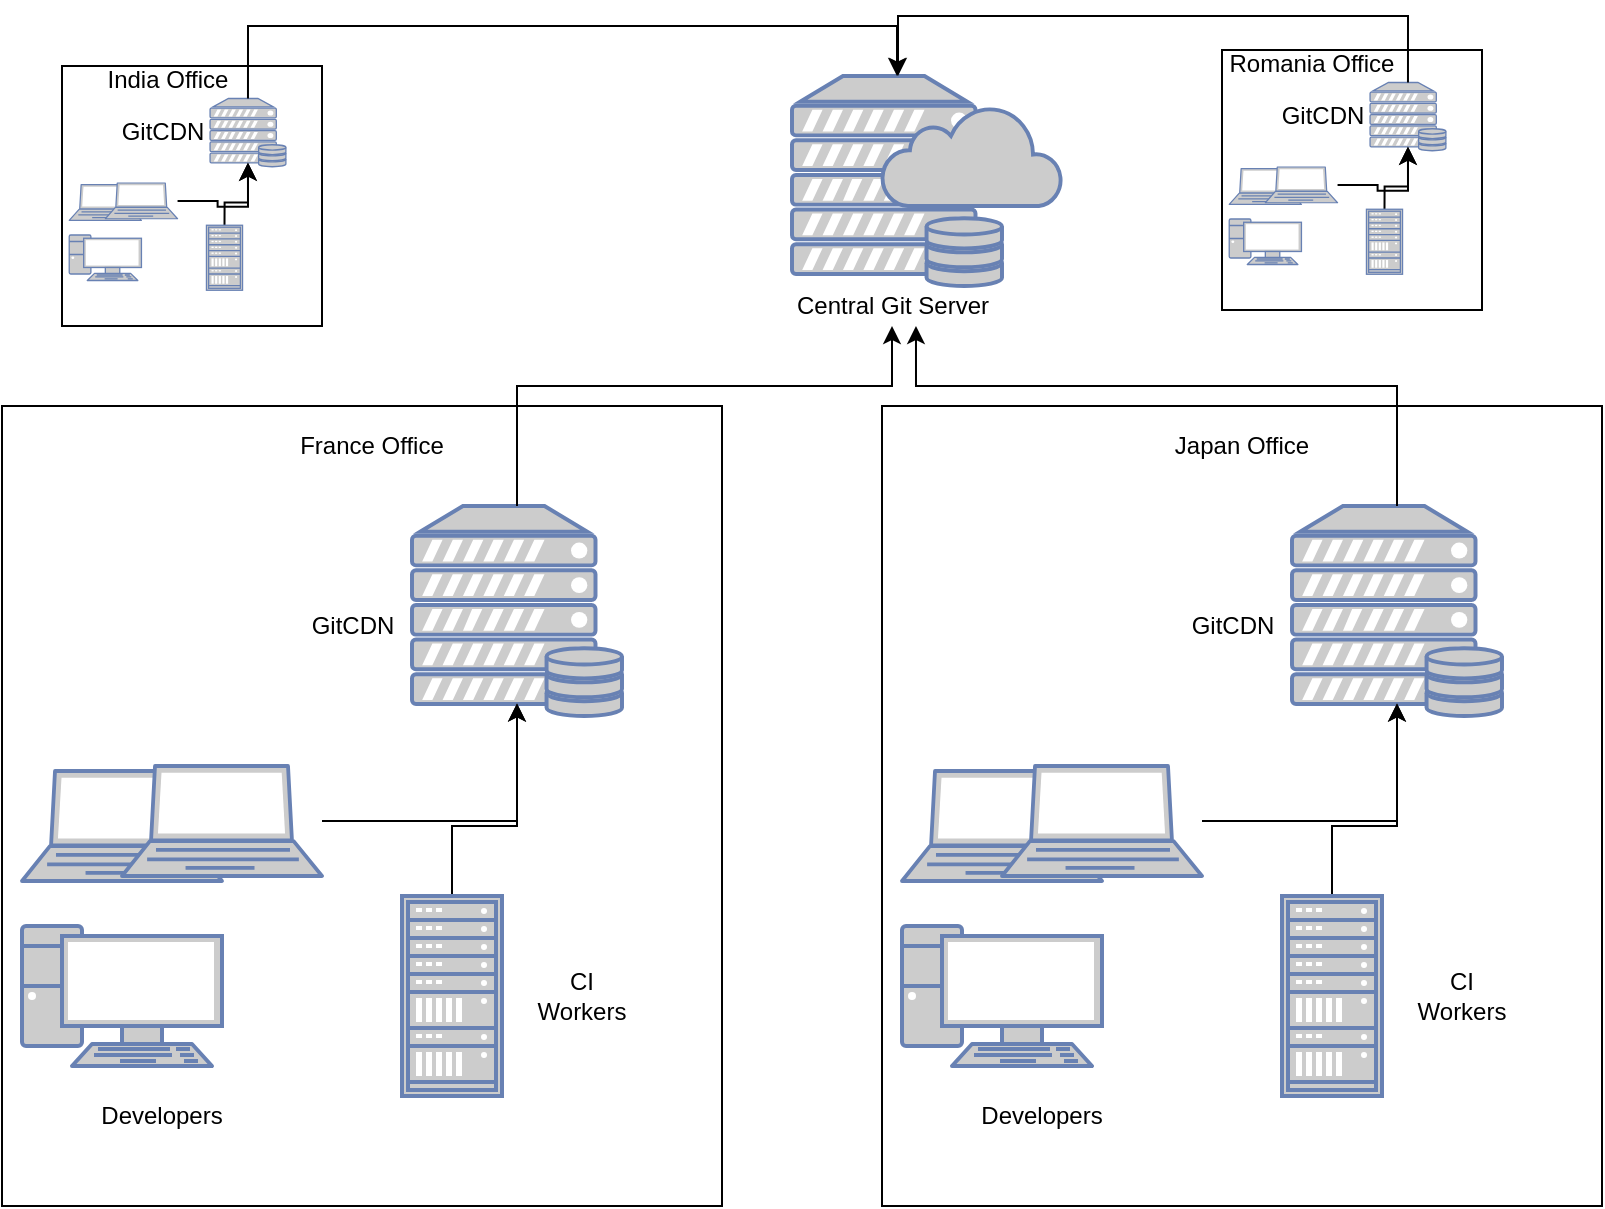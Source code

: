 <mxfile version="13.0.8"><diagram id="4lonvMB9o6tKKNRBKrVu" name="Page-1"><mxGraphModel dx="946" dy="573" grid="1" gridSize="10" guides="1" tooltips="1" connect="1" arrows="1" fold="1" page="1" pageScale="1" pageWidth="827" pageHeight="1169" math="0" shadow="0"><root><mxCell id="0"/><mxCell id="1" parent="0"/><mxCell id="d9KaIsUnQ2mpMl_YPBpg-8" value="Central Git Server" style="text;html=1;resizable=0;autosize=1;align=center;verticalAlign=middle;points=[];fillColor=none;strokeColor=none;rounded=0;" vertex="1" parent="1"><mxGeometry x="390" y="180" width="110" height="20" as="geometry"/></mxCell><mxCell id="d9KaIsUnQ2mpMl_YPBpg-10" value="" style="fontColor=#0066CC;verticalAlign=top;verticalLabelPosition=bottom;labelPosition=center;align=center;html=1;outlineConnect=0;fillColor=#CCCCCC;strokeColor=#6881B3;gradientColor=none;gradientDirection=north;strokeWidth=2;shape=mxgraph.networks.server_storage;" vertex="1" parent="1"><mxGeometry x="395" y="75" width="105" height="105" as="geometry"/></mxCell><mxCell id="d9KaIsUnQ2mpMl_YPBpg-11" value="" style="html=1;outlineConnect=0;fillColor=#CCCCCC;strokeColor=#6881B3;gradientColor=none;gradientDirection=north;strokeWidth=2;shape=mxgraph.networks.cloud;fontColor=#ffffff;" vertex="1" parent="1"><mxGeometry x="440" y="90" width="90" height="50" as="geometry"/></mxCell><mxCell id="d9KaIsUnQ2mpMl_YPBpg-20" value="" style="group" vertex="1" connectable="0" parent="1"><mxGeometry y="240" width="360" height="400" as="geometry"/></mxCell><mxCell id="d9KaIsUnQ2mpMl_YPBpg-12" value="" style="rounded=0;whiteSpace=wrap;html=1;" vertex="1" parent="d9KaIsUnQ2mpMl_YPBpg-20"><mxGeometry width="360" height="400" as="geometry"/></mxCell><mxCell id="d9KaIsUnQ2mpMl_YPBpg-1" value="" style="fontColor=#0066CC;verticalAlign=top;verticalLabelPosition=bottom;labelPosition=center;align=center;html=1;outlineConnect=0;fillColor=#CCCCCC;strokeColor=#6881B3;gradientColor=none;gradientDirection=north;strokeWidth=2;shape=mxgraph.networks.server_storage;" vertex="1" parent="d9KaIsUnQ2mpMl_YPBpg-20"><mxGeometry x="205" y="50" width="105" height="105" as="geometry"/></mxCell><mxCell id="d9KaIsUnQ2mpMl_YPBpg-2" value="" style="fontColor=#0066CC;verticalAlign=top;verticalLabelPosition=bottom;labelPosition=center;align=center;html=1;outlineConnect=0;fillColor=#CCCCCC;strokeColor=#6881B3;gradientColor=none;gradientDirection=north;strokeWidth=2;shape=mxgraph.networks.laptop;" vertex="1" parent="d9KaIsUnQ2mpMl_YPBpg-20"><mxGeometry x="10" y="182.5" width="100" height="55" as="geometry"/></mxCell><mxCell id="d9KaIsUnQ2mpMl_YPBpg-18" style="edgeStyle=orthogonalEdgeStyle;rounded=0;orthogonalLoop=1;jettySize=auto;html=1;entryX=0.5;entryY=0.94;entryDx=0;entryDy=0;entryPerimeter=0;" edge="1" parent="d9KaIsUnQ2mpMl_YPBpg-20" source="d9KaIsUnQ2mpMl_YPBpg-3" target="d9KaIsUnQ2mpMl_YPBpg-1"><mxGeometry relative="1" as="geometry"><mxPoint x="258" y="155" as="targetPoint"/></mxGeometry></mxCell><mxCell id="d9KaIsUnQ2mpMl_YPBpg-3" value="" style="fontColor=#0066CC;verticalAlign=top;verticalLabelPosition=bottom;labelPosition=center;align=center;html=1;outlineConnect=0;fillColor=#CCCCCC;strokeColor=#6881B3;gradientColor=none;gradientDirection=north;strokeWidth=2;shape=mxgraph.networks.laptop;" vertex="1" parent="d9KaIsUnQ2mpMl_YPBpg-20"><mxGeometry x="60" y="180" width="100" height="55" as="geometry"/></mxCell><mxCell id="d9KaIsUnQ2mpMl_YPBpg-4" value="" style="fontColor=#0066CC;verticalAlign=top;verticalLabelPosition=bottom;labelPosition=center;align=center;html=1;outlineConnect=0;fillColor=#CCCCCC;strokeColor=#6881B3;gradientColor=none;gradientDirection=north;strokeWidth=2;shape=mxgraph.networks.pc;" vertex="1" parent="d9KaIsUnQ2mpMl_YPBpg-20"><mxGeometry x="10" y="260" width="100" height="70" as="geometry"/></mxCell><mxCell id="d9KaIsUnQ2mpMl_YPBpg-19" style="edgeStyle=orthogonalEdgeStyle;rounded=0;orthogonalLoop=1;jettySize=auto;html=1;exitX=0.5;exitY=0;exitDx=0;exitDy=0;exitPerimeter=0;entryX=0.5;entryY=0.94;entryDx=0;entryDy=0;entryPerimeter=0;" edge="1" parent="d9KaIsUnQ2mpMl_YPBpg-20" source="d9KaIsUnQ2mpMl_YPBpg-6" target="d9KaIsUnQ2mpMl_YPBpg-1"><mxGeometry relative="1" as="geometry"><mxPoint x="258" y="160" as="targetPoint"/><Array as="points"><mxPoint x="225" y="210"/><mxPoint x="258" y="210"/></Array></mxGeometry></mxCell><mxCell id="d9KaIsUnQ2mpMl_YPBpg-6" value="" style="fontColor=#0066CC;verticalAlign=top;verticalLabelPosition=bottom;labelPosition=center;align=center;html=1;outlineConnect=0;fillColor=#CCCCCC;strokeColor=#6881B3;gradientColor=none;gradientDirection=north;strokeWidth=2;shape=mxgraph.networks.rack;" vertex="1" parent="d9KaIsUnQ2mpMl_YPBpg-20"><mxGeometry x="200" y="245" width="50" height="100" as="geometry"/></mxCell><mxCell id="d9KaIsUnQ2mpMl_YPBpg-9" value="GitCDN" style="text;html=1;resizable=0;autosize=1;align=center;verticalAlign=middle;points=[];fillColor=none;strokeColor=none;rounded=0;" vertex="1" parent="d9KaIsUnQ2mpMl_YPBpg-20"><mxGeometry x="145" y="100" width="60" height="20" as="geometry"/></mxCell><mxCell id="d9KaIsUnQ2mpMl_YPBpg-13" value="CI Workers" style="text;html=1;strokeColor=none;fillColor=none;align=center;verticalAlign=middle;whiteSpace=wrap;rounded=0;" vertex="1" parent="d9KaIsUnQ2mpMl_YPBpg-20"><mxGeometry x="270" y="285" width="40" height="20" as="geometry"/></mxCell><mxCell id="d9KaIsUnQ2mpMl_YPBpg-15" value="Developers" style="text;html=1;strokeColor=none;fillColor=none;align=center;verticalAlign=middle;whiteSpace=wrap;rounded=0;" vertex="1" parent="d9KaIsUnQ2mpMl_YPBpg-20"><mxGeometry x="60" y="345" width="40" height="20" as="geometry"/></mxCell><mxCell id="d9KaIsUnQ2mpMl_YPBpg-33" value="France Office" style="text;html=1;strokeColor=none;fillColor=none;align=center;verticalAlign=middle;whiteSpace=wrap;rounded=0;" vertex="1" parent="d9KaIsUnQ2mpMl_YPBpg-20"><mxGeometry x="130" y="10" width="110" height="20" as="geometry"/></mxCell><mxCell id="d9KaIsUnQ2mpMl_YPBpg-21" value="" style="group" vertex="1" connectable="0" parent="1"><mxGeometry x="440" y="240" width="360" height="400" as="geometry"/></mxCell><mxCell id="d9KaIsUnQ2mpMl_YPBpg-22" value="" style="rounded=0;whiteSpace=wrap;html=1;" vertex="1" parent="d9KaIsUnQ2mpMl_YPBpg-21"><mxGeometry width="360" height="400" as="geometry"/></mxCell><mxCell id="d9KaIsUnQ2mpMl_YPBpg-23" value="" style="fontColor=#0066CC;verticalAlign=top;verticalLabelPosition=bottom;labelPosition=center;align=center;html=1;outlineConnect=0;fillColor=#CCCCCC;strokeColor=#6881B3;gradientColor=none;gradientDirection=north;strokeWidth=2;shape=mxgraph.networks.server_storage;" vertex="1" parent="d9KaIsUnQ2mpMl_YPBpg-21"><mxGeometry x="205" y="50" width="105" height="105" as="geometry"/></mxCell><mxCell id="d9KaIsUnQ2mpMl_YPBpg-24" value="" style="fontColor=#0066CC;verticalAlign=top;verticalLabelPosition=bottom;labelPosition=center;align=center;html=1;outlineConnect=0;fillColor=#CCCCCC;strokeColor=#6881B3;gradientColor=none;gradientDirection=north;strokeWidth=2;shape=mxgraph.networks.laptop;" vertex="1" parent="d9KaIsUnQ2mpMl_YPBpg-21"><mxGeometry x="10" y="182.5" width="100" height="55" as="geometry"/></mxCell><mxCell id="d9KaIsUnQ2mpMl_YPBpg-25" style="edgeStyle=orthogonalEdgeStyle;rounded=0;orthogonalLoop=1;jettySize=auto;html=1;entryX=0.5;entryY=0.94;entryDx=0;entryDy=0;entryPerimeter=0;" edge="1" parent="d9KaIsUnQ2mpMl_YPBpg-21" source="d9KaIsUnQ2mpMl_YPBpg-26" target="d9KaIsUnQ2mpMl_YPBpg-23"><mxGeometry relative="1" as="geometry"><mxPoint x="258" y="155" as="targetPoint"/></mxGeometry></mxCell><mxCell id="d9KaIsUnQ2mpMl_YPBpg-26" value="" style="fontColor=#0066CC;verticalAlign=top;verticalLabelPosition=bottom;labelPosition=center;align=center;html=1;outlineConnect=0;fillColor=#CCCCCC;strokeColor=#6881B3;gradientColor=none;gradientDirection=north;strokeWidth=2;shape=mxgraph.networks.laptop;" vertex="1" parent="d9KaIsUnQ2mpMl_YPBpg-21"><mxGeometry x="60" y="180" width="100" height="55" as="geometry"/></mxCell><mxCell id="d9KaIsUnQ2mpMl_YPBpg-27" value="" style="fontColor=#0066CC;verticalAlign=top;verticalLabelPosition=bottom;labelPosition=center;align=center;html=1;outlineConnect=0;fillColor=#CCCCCC;strokeColor=#6881B3;gradientColor=none;gradientDirection=north;strokeWidth=2;shape=mxgraph.networks.pc;" vertex="1" parent="d9KaIsUnQ2mpMl_YPBpg-21"><mxGeometry x="10" y="260" width="100" height="70" as="geometry"/></mxCell><mxCell id="d9KaIsUnQ2mpMl_YPBpg-28" style="edgeStyle=orthogonalEdgeStyle;rounded=0;orthogonalLoop=1;jettySize=auto;html=1;exitX=0.5;exitY=0;exitDx=0;exitDy=0;exitPerimeter=0;entryX=0.5;entryY=0.94;entryDx=0;entryDy=0;entryPerimeter=0;" edge="1" parent="d9KaIsUnQ2mpMl_YPBpg-21" source="d9KaIsUnQ2mpMl_YPBpg-29" target="d9KaIsUnQ2mpMl_YPBpg-23"><mxGeometry relative="1" as="geometry"><mxPoint x="258" y="160" as="targetPoint"/><Array as="points"><mxPoint x="225" y="210"/><mxPoint x="258" y="210"/></Array></mxGeometry></mxCell><mxCell id="d9KaIsUnQ2mpMl_YPBpg-29" value="" style="fontColor=#0066CC;verticalAlign=top;verticalLabelPosition=bottom;labelPosition=center;align=center;html=1;outlineConnect=0;fillColor=#CCCCCC;strokeColor=#6881B3;gradientColor=none;gradientDirection=north;strokeWidth=2;shape=mxgraph.networks.rack;" vertex="1" parent="d9KaIsUnQ2mpMl_YPBpg-21"><mxGeometry x="200" y="245" width="50" height="100" as="geometry"/></mxCell><mxCell id="d9KaIsUnQ2mpMl_YPBpg-30" value="GitCDN" style="text;html=1;resizable=0;autosize=1;align=center;verticalAlign=middle;points=[];fillColor=none;strokeColor=none;rounded=0;" vertex="1" parent="d9KaIsUnQ2mpMl_YPBpg-21"><mxGeometry x="145" y="100" width="60" height="20" as="geometry"/></mxCell><mxCell id="d9KaIsUnQ2mpMl_YPBpg-31" value="CI Workers" style="text;html=1;strokeColor=none;fillColor=none;align=center;verticalAlign=middle;whiteSpace=wrap;rounded=0;" vertex="1" parent="d9KaIsUnQ2mpMl_YPBpg-21"><mxGeometry x="270" y="285" width="40" height="20" as="geometry"/></mxCell><mxCell id="d9KaIsUnQ2mpMl_YPBpg-32" value="Developers" style="text;html=1;strokeColor=none;fillColor=none;align=center;verticalAlign=middle;whiteSpace=wrap;rounded=0;" vertex="1" parent="d9KaIsUnQ2mpMl_YPBpg-21"><mxGeometry x="60" y="345" width="40" height="20" as="geometry"/></mxCell><mxCell id="d9KaIsUnQ2mpMl_YPBpg-37" value="Japan Office" style="text;html=1;strokeColor=none;fillColor=none;align=center;verticalAlign=middle;whiteSpace=wrap;rounded=0;" vertex="1" parent="d9KaIsUnQ2mpMl_YPBpg-21"><mxGeometry x="125" y="10" width="110" height="20" as="geometry"/></mxCell><mxCell id="d9KaIsUnQ2mpMl_YPBpg-38" style="edgeStyle=orthogonalEdgeStyle;rounded=0;orthogonalLoop=1;jettySize=auto;html=1;exitX=0.5;exitY=0;exitDx=0;exitDy=0;exitPerimeter=0;" edge="1" parent="1" source="d9KaIsUnQ2mpMl_YPBpg-1" target="d9KaIsUnQ2mpMl_YPBpg-8"><mxGeometry relative="1" as="geometry"><Array as="points"><mxPoint x="258" y="230"/><mxPoint x="445" y="230"/></Array></mxGeometry></mxCell><mxCell id="d9KaIsUnQ2mpMl_YPBpg-39" style="edgeStyle=orthogonalEdgeStyle;rounded=0;orthogonalLoop=1;jettySize=auto;html=1;exitX=0.5;exitY=0;exitDx=0;exitDy=0;exitPerimeter=0;entryX=0.609;entryY=1;entryDx=0;entryDy=0;entryPerimeter=0;" edge="1" parent="1" source="d9KaIsUnQ2mpMl_YPBpg-23" target="d9KaIsUnQ2mpMl_YPBpg-8"><mxGeometry relative="1" as="geometry"><Array as="points"><mxPoint x="698" y="230"/><mxPoint x="457" y="230"/></Array></mxGeometry></mxCell><mxCell id="d9KaIsUnQ2mpMl_YPBpg-41" value="" style="group" vertex="1" connectable="0" parent="1"><mxGeometry x="30" y="70" width="130" height="130" as="geometry"/></mxCell><mxCell id="d9KaIsUnQ2mpMl_YPBpg-42" value="" style="rounded=0;whiteSpace=wrap;html=1;" vertex="1" parent="d9KaIsUnQ2mpMl_YPBpg-41"><mxGeometry width="130" height="130" as="geometry"/></mxCell><mxCell id="d9KaIsUnQ2mpMl_YPBpg-43" value="" style="fontColor=#0066CC;verticalAlign=top;verticalLabelPosition=bottom;labelPosition=center;align=center;html=1;outlineConnect=0;fillColor=#CCCCCC;strokeColor=#6881B3;gradientColor=none;gradientDirection=north;strokeWidth=2;shape=mxgraph.networks.server_storage;" vertex="1" parent="d9KaIsUnQ2mpMl_YPBpg-41"><mxGeometry x="74.028" y="16.25" width="37.917" height="34.125" as="geometry"/></mxCell><mxCell id="d9KaIsUnQ2mpMl_YPBpg-44" value="" style="fontColor=#0066CC;verticalAlign=top;verticalLabelPosition=bottom;labelPosition=center;align=center;html=1;outlineConnect=0;fillColor=#CCCCCC;strokeColor=#6881B3;gradientColor=none;gradientDirection=north;strokeWidth=2;shape=mxgraph.networks.laptop;" vertex="1" parent="d9KaIsUnQ2mpMl_YPBpg-41"><mxGeometry x="3.611" y="59.312" width="36.111" height="17.875" as="geometry"/></mxCell><mxCell id="d9KaIsUnQ2mpMl_YPBpg-45" style="edgeStyle=orthogonalEdgeStyle;rounded=0;orthogonalLoop=1;jettySize=auto;html=1;entryX=0.5;entryY=0.94;entryDx=0;entryDy=0;entryPerimeter=0;" edge="1" parent="d9KaIsUnQ2mpMl_YPBpg-41" source="d9KaIsUnQ2mpMl_YPBpg-46" target="d9KaIsUnQ2mpMl_YPBpg-43"><mxGeometry relative="1" as="geometry"><mxPoint x="93.167" y="50.375" as="targetPoint"/></mxGeometry></mxCell><mxCell id="d9KaIsUnQ2mpMl_YPBpg-46" value="" style="fontColor=#0066CC;verticalAlign=top;verticalLabelPosition=bottom;labelPosition=center;align=center;html=1;outlineConnect=0;fillColor=#CCCCCC;strokeColor=#6881B3;gradientColor=none;gradientDirection=north;strokeWidth=2;shape=mxgraph.networks.laptop;" vertex="1" parent="d9KaIsUnQ2mpMl_YPBpg-41"><mxGeometry x="21.667" y="58.5" width="36.111" height="17.875" as="geometry"/></mxCell><mxCell id="d9KaIsUnQ2mpMl_YPBpg-47" value="" style="fontColor=#0066CC;verticalAlign=top;verticalLabelPosition=bottom;labelPosition=center;align=center;html=1;outlineConnect=0;fillColor=#CCCCCC;strokeColor=#6881B3;gradientColor=none;gradientDirection=north;strokeWidth=2;shape=mxgraph.networks.pc;" vertex="1" parent="d9KaIsUnQ2mpMl_YPBpg-41"><mxGeometry x="3.611" y="84.5" width="36.111" height="22.75" as="geometry"/></mxCell><mxCell id="d9KaIsUnQ2mpMl_YPBpg-48" style="edgeStyle=orthogonalEdgeStyle;rounded=0;orthogonalLoop=1;jettySize=auto;html=1;exitX=0.5;exitY=0;exitDx=0;exitDy=0;exitPerimeter=0;entryX=0.5;entryY=0.94;entryDx=0;entryDy=0;entryPerimeter=0;" edge="1" parent="d9KaIsUnQ2mpMl_YPBpg-41" source="d9KaIsUnQ2mpMl_YPBpg-49" target="d9KaIsUnQ2mpMl_YPBpg-43"><mxGeometry relative="1" as="geometry"><mxPoint x="93.167" y="52" as="targetPoint"/><Array as="points"><mxPoint x="81.25" y="68.25"/><mxPoint x="93.167" y="68.25"/></Array></mxGeometry></mxCell><mxCell id="d9KaIsUnQ2mpMl_YPBpg-49" value="" style="fontColor=#0066CC;verticalAlign=top;verticalLabelPosition=bottom;labelPosition=center;align=center;html=1;outlineConnect=0;fillColor=#CCCCCC;strokeColor=#6881B3;gradientColor=none;gradientDirection=north;strokeWidth=2;shape=mxgraph.networks.rack;" vertex="1" parent="d9KaIsUnQ2mpMl_YPBpg-41"><mxGeometry x="72.222" y="79.625" width="18.056" height="32.5" as="geometry"/></mxCell><mxCell id="d9KaIsUnQ2mpMl_YPBpg-50" value="GitCDN" style="text;html=1;resizable=0;autosize=1;align=center;verticalAlign=middle;points=[];fillColor=none;strokeColor=none;rounded=0;" vertex="1" parent="d9KaIsUnQ2mpMl_YPBpg-41"><mxGeometry x="20.001" y="23.31" width="60" height="20" as="geometry"/></mxCell><mxCell id="d9KaIsUnQ2mpMl_YPBpg-53" value="India Office" style="text;html=1;strokeColor=none;fillColor=none;align=center;verticalAlign=middle;whiteSpace=wrap;rounded=0;" vertex="1" parent="d9KaIsUnQ2mpMl_YPBpg-41"><mxGeometry x="3" y="3.25" width="100" height="6.5" as="geometry"/></mxCell><mxCell id="d9KaIsUnQ2mpMl_YPBpg-55" value="" style="edgeStyle=orthogonalEdgeStyle;rounded=0;orthogonalLoop=1;jettySize=auto;html=1;entryX=0.5;entryY=0;entryDx=0;entryDy=0;entryPerimeter=0;exitX=0.5;exitY=0;exitDx=0;exitDy=0;exitPerimeter=0;" edge="1" parent="1" source="d9KaIsUnQ2mpMl_YPBpg-43" target="d9KaIsUnQ2mpMl_YPBpg-10"><mxGeometry relative="1" as="geometry"><mxPoint x="260" y="90" as="sourcePoint"/><mxPoint x="100" y="159.75" as="targetPoint"/><Array as="points"><mxPoint x="123" y="50"/><mxPoint x="448" y="50"/></Array></mxGeometry></mxCell><mxCell id="d9KaIsUnQ2mpMl_YPBpg-56" value="" style="group" vertex="1" connectable="0" parent="1"><mxGeometry x="610" y="62" width="130" height="130" as="geometry"/></mxCell><mxCell id="d9KaIsUnQ2mpMl_YPBpg-57" value="" style="rounded=0;whiteSpace=wrap;html=1;" vertex="1" parent="d9KaIsUnQ2mpMl_YPBpg-56"><mxGeometry width="130" height="130" as="geometry"/></mxCell><mxCell id="d9KaIsUnQ2mpMl_YPBpg-58" value="" style="fontColor=#0066CC;verticalAlign=top;verticalLabelPosition=bottom;labelPosition=center;align=center;html=1;outlineConnect=0;fillColor=#CCCCCC;strokeColor=#6881B3;gradientColor=none;gradientDirection=north;strokeWidth=2;shape=mxgraph.networks.server_storage;" vertex="1" parent="d9KaIsUnQ2mpMl_YPBpg-56"><mxGeometry x="74.028" y="16.25" width="37.917" height="34.125" as="geometry"/></mxCell><mxCell id="d9KaIsUnQ2mpMl_YPBpg-59" value="" style="fontColor=#0066CC;verticalAlign=top;verticalLabelPosition=bottom;labelPosition=center;align=center;html=1;outlineConnect=0;fillColor=#CCCCCC;strokeColor=#6881B3;gradientColor=none;gradientDirection=north;strokeWidth=2;shape=mxgraph.networks.laptop;" vertex="1" parent="d9KaIsUnQ2mpMl_YPBpg-56"><mxGeometry x="3.611" y="59.312" width="36.111" height="17.875" as="geometry"/></mxCell><mxCell id="d9KaIsUnQ2mpMl_YPBpg-60" style="edgeStyle=orthogonalEdgeStyle;rounded=0;orthogonalLoop=1;jettySize=auto;html=1;entryX=0.5;entryY=0.94;entryDx=0;entryDy=0;entryPerimeter=0;" edge="1" parent="d9KaIsUnQ2mpMl_YPBpg-56" source="d9KaIsUnQ2mpMl_YPBpg-61" target="d9KaIsUnQ2mpMl_YPBpg-58"><mxGeometry relative="1" as="geometry"><mxPoint x="93.167" y="50.375" as="targetPoint"/></mxGeometry></mxCell><mxCell id="d9KaIsUnQ2mpMl_YPBpg-61" value="" style="fontColor=#0066CC;verticalAlign=top;verticalLabelPosition=bottom;labelPosition=center;align=center;html=1;outlineConnect=0;fillColor=#CCCCCC;strokeColor=#6881B3;gradientColor=none;gradientDirection=north;strokeWidth=2;shape=mxgraph.networks.laptop;" vertex="1" parent="d9KaIsUnQ2mpMl_YPBpg-56"><mxGeometry x="21.667" y="58.5" width="36.111" height="17.875" as="geometry"/></mxCell><mxCell id="d9KaIsUnQ2mpMl_YPBpg-62" value="" style="fontColor=#0066CC;verticalAlign=top;verticalLabelPosition=bottom;labelPosition=center;align=center;html=1;outlineConnect=0;fillColor=#CCCCCC;strokeColor=#6881B3;gradientColor=none;gradientDirection=north;strokeWidth=2;shape=mxgraph.networks.pc;" vertex="1" parent="d9KaIsUnQ2mpMl_YPBpg-56"><mxGeometry x="3.611" y="84.5" width="36.111" height="22.75" as="geometry"/></mxCell><mxCell id="d9KaIsUnQ2mpMl_YPBpg-63" style="edgeStyle=orthogonalEdgeStyle;rounded=0;orthogonalLoop=1;jettySize=auto;html=1;exitX=0.5;exitY=0;exitDx=0;exitDy=0;exitPerimeter=0;entryX=0.5;entryY=0.94;entryDx=0;entryDy=0;entryPerimeter=0;" edge="1" parent="d9KaIsUnQ2mpMl_YPBpg-56" source="d9KaIsUnQ2mpMl_YPBpg-64" target="d9KaIsUnQ2mpMl_YPBpg-58"><mxGeometry relative="1" as="geometry"><mxPoint x="93.167" y="52" as="targetPoint"/><Array as="points"><mxPoint x="81.25" y="68.25"/><mxPoint x="93.167" y="68.25"/></Array></mxGeometry></mxCell><mxCell id="d9KaIsUnQ2mpMl_YPBpg-64" value="" style="fontColor=#0066CC;verticalAlign=top;verticalLabelPosition=bottom;labelPosition=center;align=center;html=1;outlineConnect=0;fillColor=#CCCCCC;strokeColor=#6881B3;gradientColor=none;gradientDirection=north;strokeWidth=2;shape=mxgraph.networks.rack;" vertex="1" parent="d9KaIsUnQ2mpMl_YPBpg-56"><mxGeometry x="72.222" y="79.625" width="18.056" height="32.5" as="geometry"/></mxCell><mxCell id="d9KaIsUnQ2mpMl_YPBpg-65" value="GitCDN" style="text;html=1;resizable=0;autosize=1;align=center;verticalAlign=middle;points=[];fillColor=none;strokeColor=none;rounded=0;" vertex="1" parent="d9KaIsUnQ2mpMl_YPBpg-56"><mxGeometry x="20.001" y="23.31" width="60" height="20" as="geometry"/></mxCell><mxCell id="d9KaIsUnQ2mpMl_YPBpg-66" value="Romania Office" style="text;html=1;strokeColor=none;fillColor=none;align=center;verticalAlign=middle;whiteSpace=wrap;rounded=0;" vertex="1" parent="d9KaIsUnQ2mpMl_YPBpg-56"><mxGeometry x="-5" y="3.25" width="100" height="6.5" as="geometry"/></mxCell><mxCell id="d9KaIsUnQ2mpMl_YPBpg-68" style="edgeStyle=orthogonalEdgeStyle;rounded=0;orthogonalLoop=1;jettySize=auto;html=1;exitX=0.5;exitY=0;exitDx=0;exitDy=0;exitPerimeter=0;" edge="1" parent="1" source="d9KaIsUnQ2mpMl_YPBpg-58" target="d9KaIsUnQ2mpMl_YPBpg-10"><mxGeometry relative="1" as="geometry"><mxPoint x="800" y="45" as="sourcePoint"/><Array as="points"><mxPoint x="703" y="45"/><mxPoint x="448" y="45"/></Array></mxGeometry></mxCell></root></mxGraphModel></diagram></mxfile>